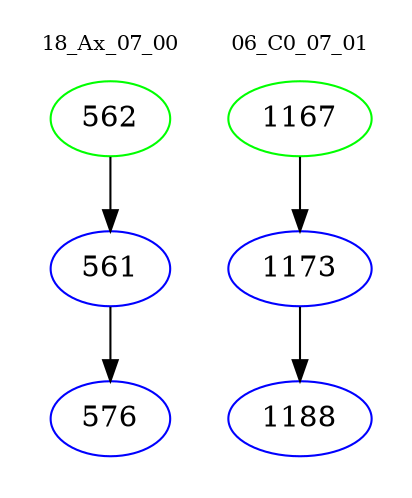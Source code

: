 digraph{
subgraph cluster_0 {
color = white
label = "18_Ax_07_00";
fontsize=10;
T0_562 [label="562", color="green"]
T0_562 -> T0_561 [color="black"]
T0_561 [label="561", color="blue"]
T0_561 -> T0_576 [color="black"]
T0_576 [label="576", color="blue"]
}
subgraph cluster_1 {
color = white
label = "06_C0_07_01";
fontsize=10;
T1_1167 [label="1167", color="green"]
T1_1167 -> T1_1173 [color="black"]
T1_1173 [label="1173", color="blue"]
T1_1173 -> T1_1188 [color="black"]
T1_1188 [label="1188", color="blue"]
}
}

